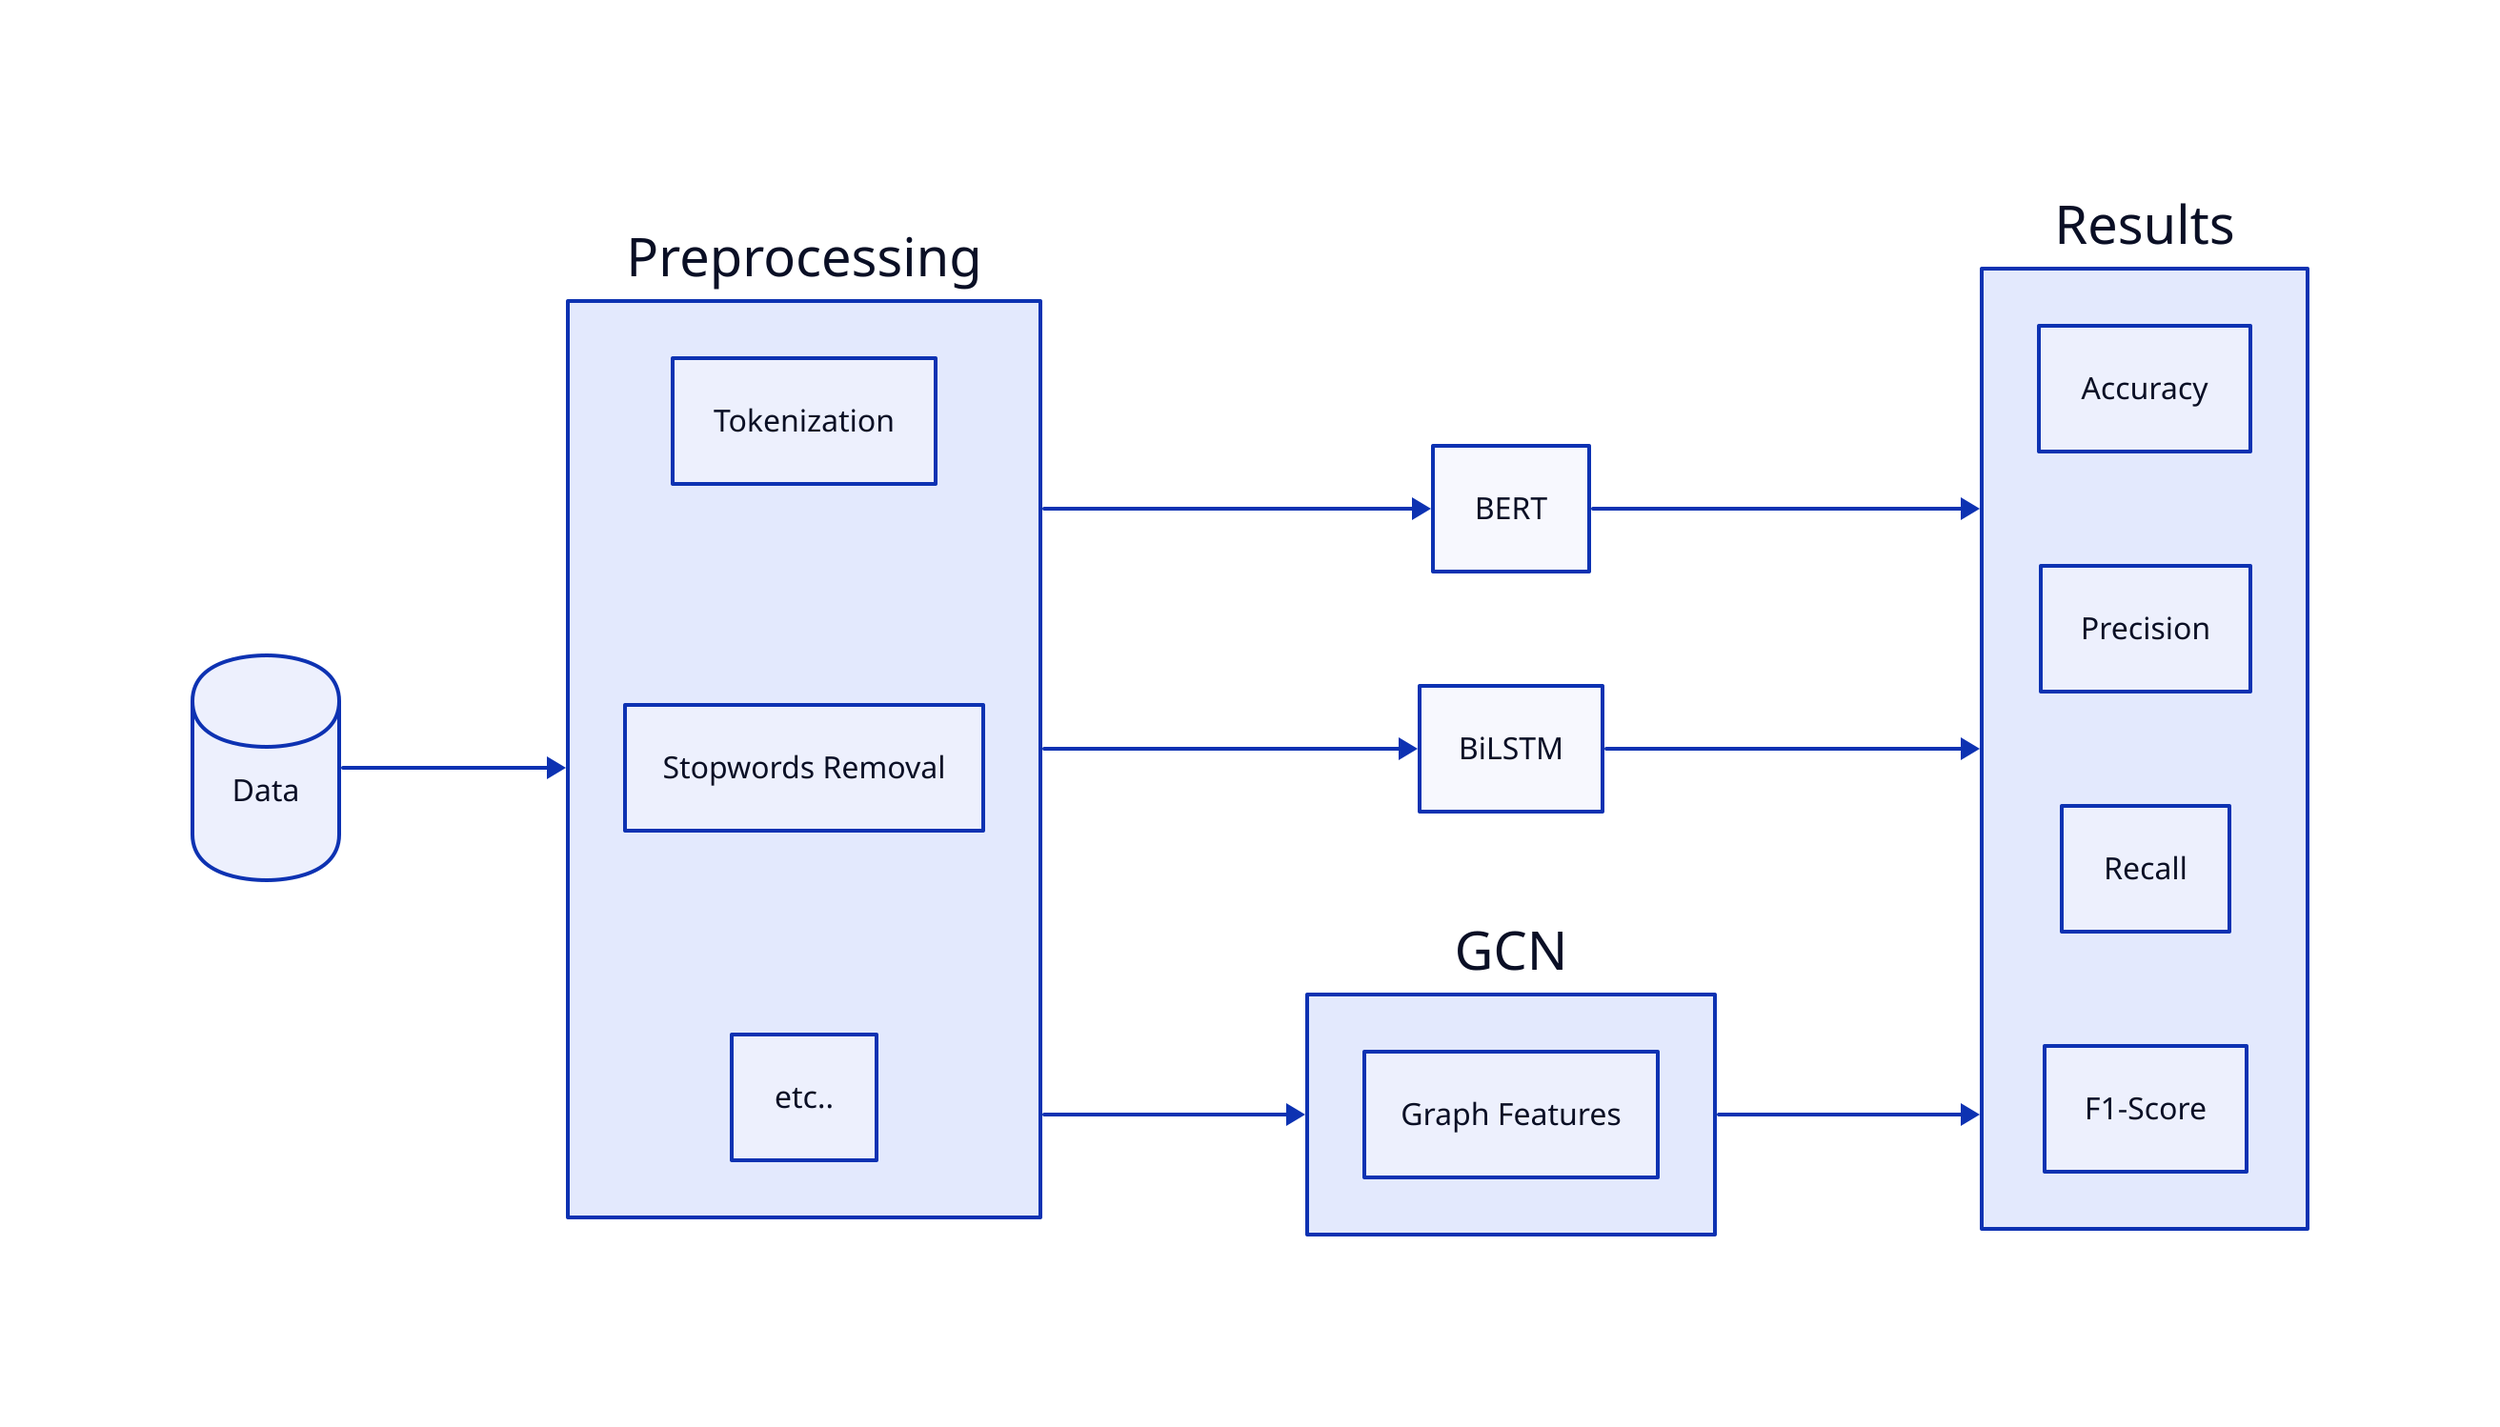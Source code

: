 direction: right;

Data.shape: cylinder

BERT
BiLSTM
GCN."Graph Features"

Results.Accuracy
Results.Precision
Results.Recall
Results."F1-Score"


Preprocessing.Tokenization
Preprocessing."Stopwords Removal"
Preprocessing."etc.."

Data -> Preprocessing


Preprocessing -> BERT
Preprocessing -> BiLSTM
Preprocessing -> GCN

BERT -> Results
BiLSTM -> Results
GCN -> Results